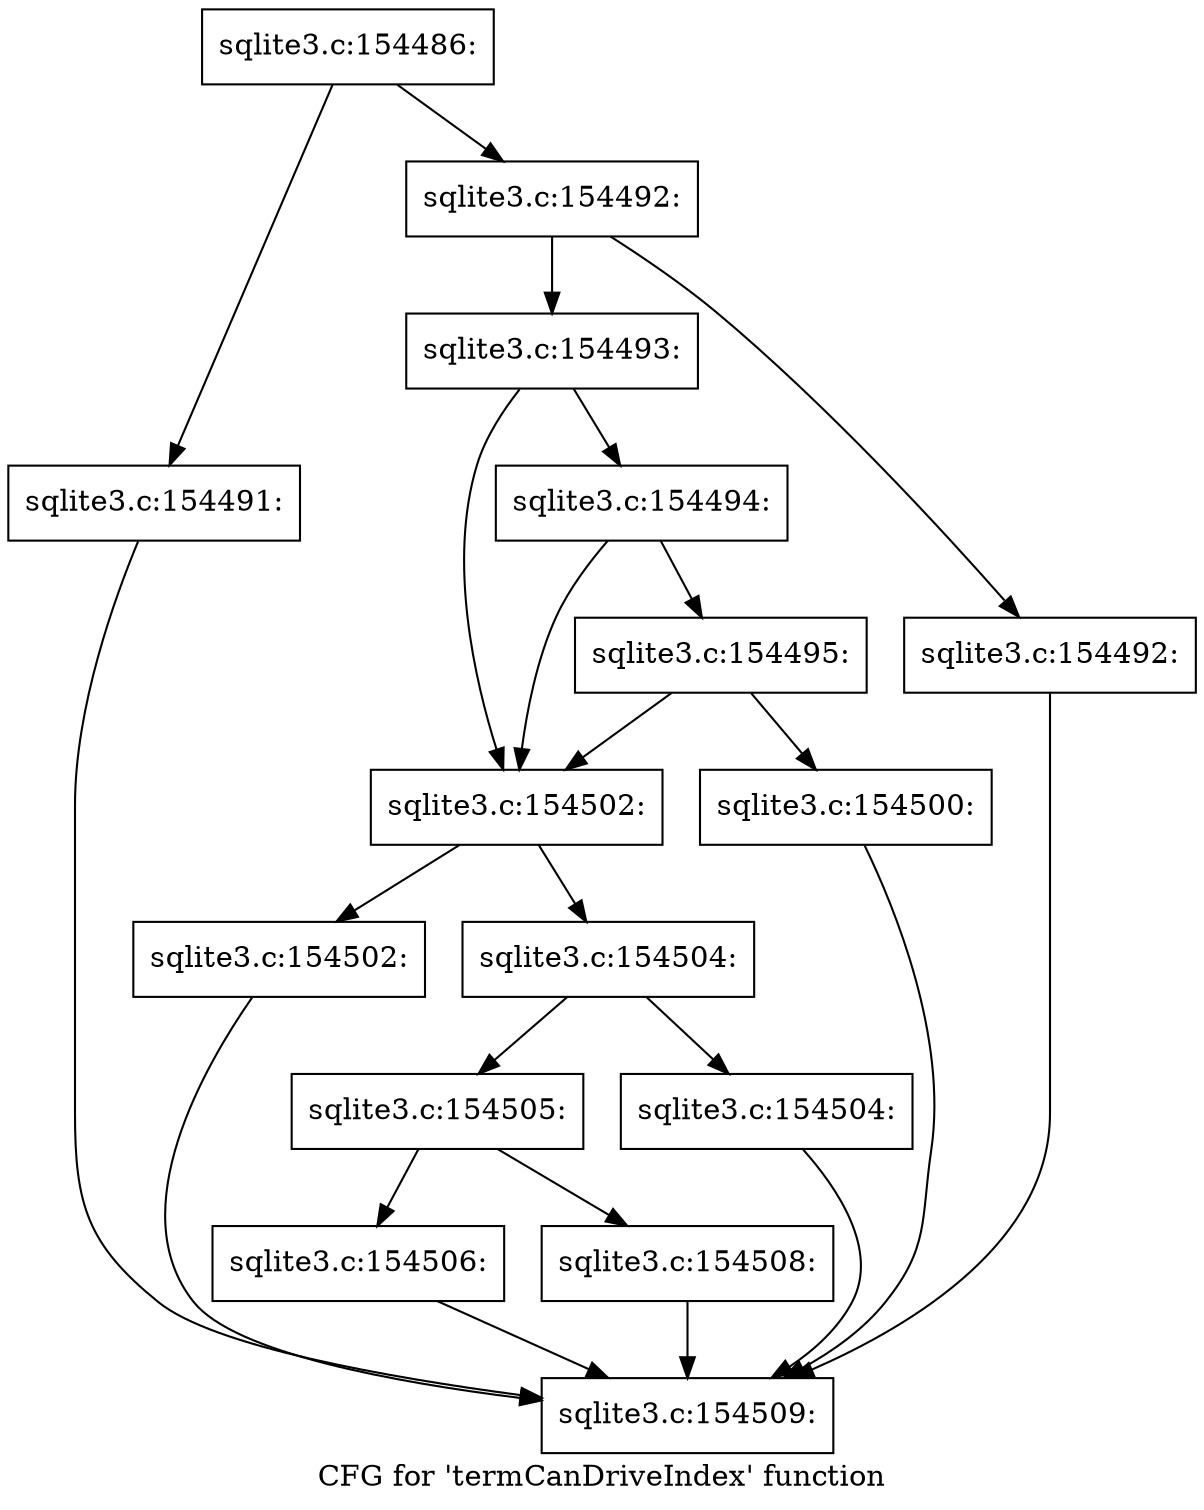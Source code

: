 digraph "CFG for 'termCanDriveIndex' function" {
	label="CFG for 'termCanDriveIndex' function";

	Node0x55c0f97843c0 [shape=record,label="{sqlite3.c:154486:}"];
	Node0x55c0f97843c0 -> Node0x55c0f9786690;
	Node0x55c0f97843c0 -> Node0x55c0f97866e0;
	Node0x55c0f9786690 [shape=record,label="{sqlite3.c:154491:}"];
	Node0x55c0f9786690 -> Node0x55c0f9784e90;
	Node0x55c0f97866e0 [shape=record,label="{sqlite3.c:154492:}"];
	Node0x55c0f97866e0 -> Node0x55c0f9786e60;
	Node0x55c0f97866e0 -> Node0x55c0f9786eb0;
	Node0x55c0f9786e60 [shape=record,label="{sqlite3.c:154492:}"];
	Node0x55c0f9786e60 -> Node0x55c0f9784e90;
	Node0x55c0f9786eb0 [shape=record,label="{sqlite3.c:154493:}"];
	Node0x55c0f9786eb0 -> Node0x55c0f9787810;
	Node0x55c0f9786eb0 -> Node0x55c0f9787740;
	Node0x55c0f9787810 [shape=record,label="{sqlite3.c:154494:}"];
	Node0x55c0f9787810 -> Node0x55c0f9787740;
	Node0x55c0f9787810 -> Node0x55c0f9787790;
	Node0x55c0f9787790 [shape=record,label="{sqlite3.c:154495:}"];
	Node0x55c0f9787790 -> Node0x55c0f97876f0;
	Node0x55c0f9787790 -> Node0x55c0f9787740;
	Node0x55c0f97876f0 [shape=record,label="{sqlite3.c:154500:}"];
	Node0x55c0f97876f0 -> Node0x55c0f9784e90;
	Node0x55c0f9787740 [shape=record,label="{sqlite3.c:154502:}"];
	Node0x55c0f9787740 -> Node0x55c0f9788be0;
	Node0x55c0f9787740 -> Node0x55c0f9788c30;
	Node0x55c0f9788be0 [shape=record,label="{sqlite3.c:154502:}"];
	Node0x55c0f9788be0 -> Node0x55c0f9784e90;
	Node0x55c0f9788c30 [shape=record,label="{sqlite3.c:154504:}"];
	Node0x55c0f9788c30 -> Node0x55c0f9789410;
	Node0x55c0f9788c30 -> Node0x55c0f9789460;
	Node0x55c0f9789410 [shape=record,label="{sqlite3.c:154504:}"];
	Node0x55c0f9789410 -> Node0x55c0f9784e90;
	Node0x55c0f9789460 [shape=record,label="{sqlite3.c:154505:}"];
	Node0x55c0f9789460 -> Node0x55c0f978a6b0;
	Node0x55c0f9789460 -> Node0x55c0f978a660;
	Node0x55c0f978a660 [shape=record,label="{sqlite3.c:154506:}"];
	Node0x55c0f978a660 -> Node0x55c0f9784e90;
	Node0x55c0f978a6b0 [shape=record,label="{sqlite3.c:154508:}"];
	Node0x55c0f978a6b0 -> Node0x55c0f9784e90;
	Node0x55c0f9784e90 [shape=record,label="{sqlite3.c:154509:}"];
}
